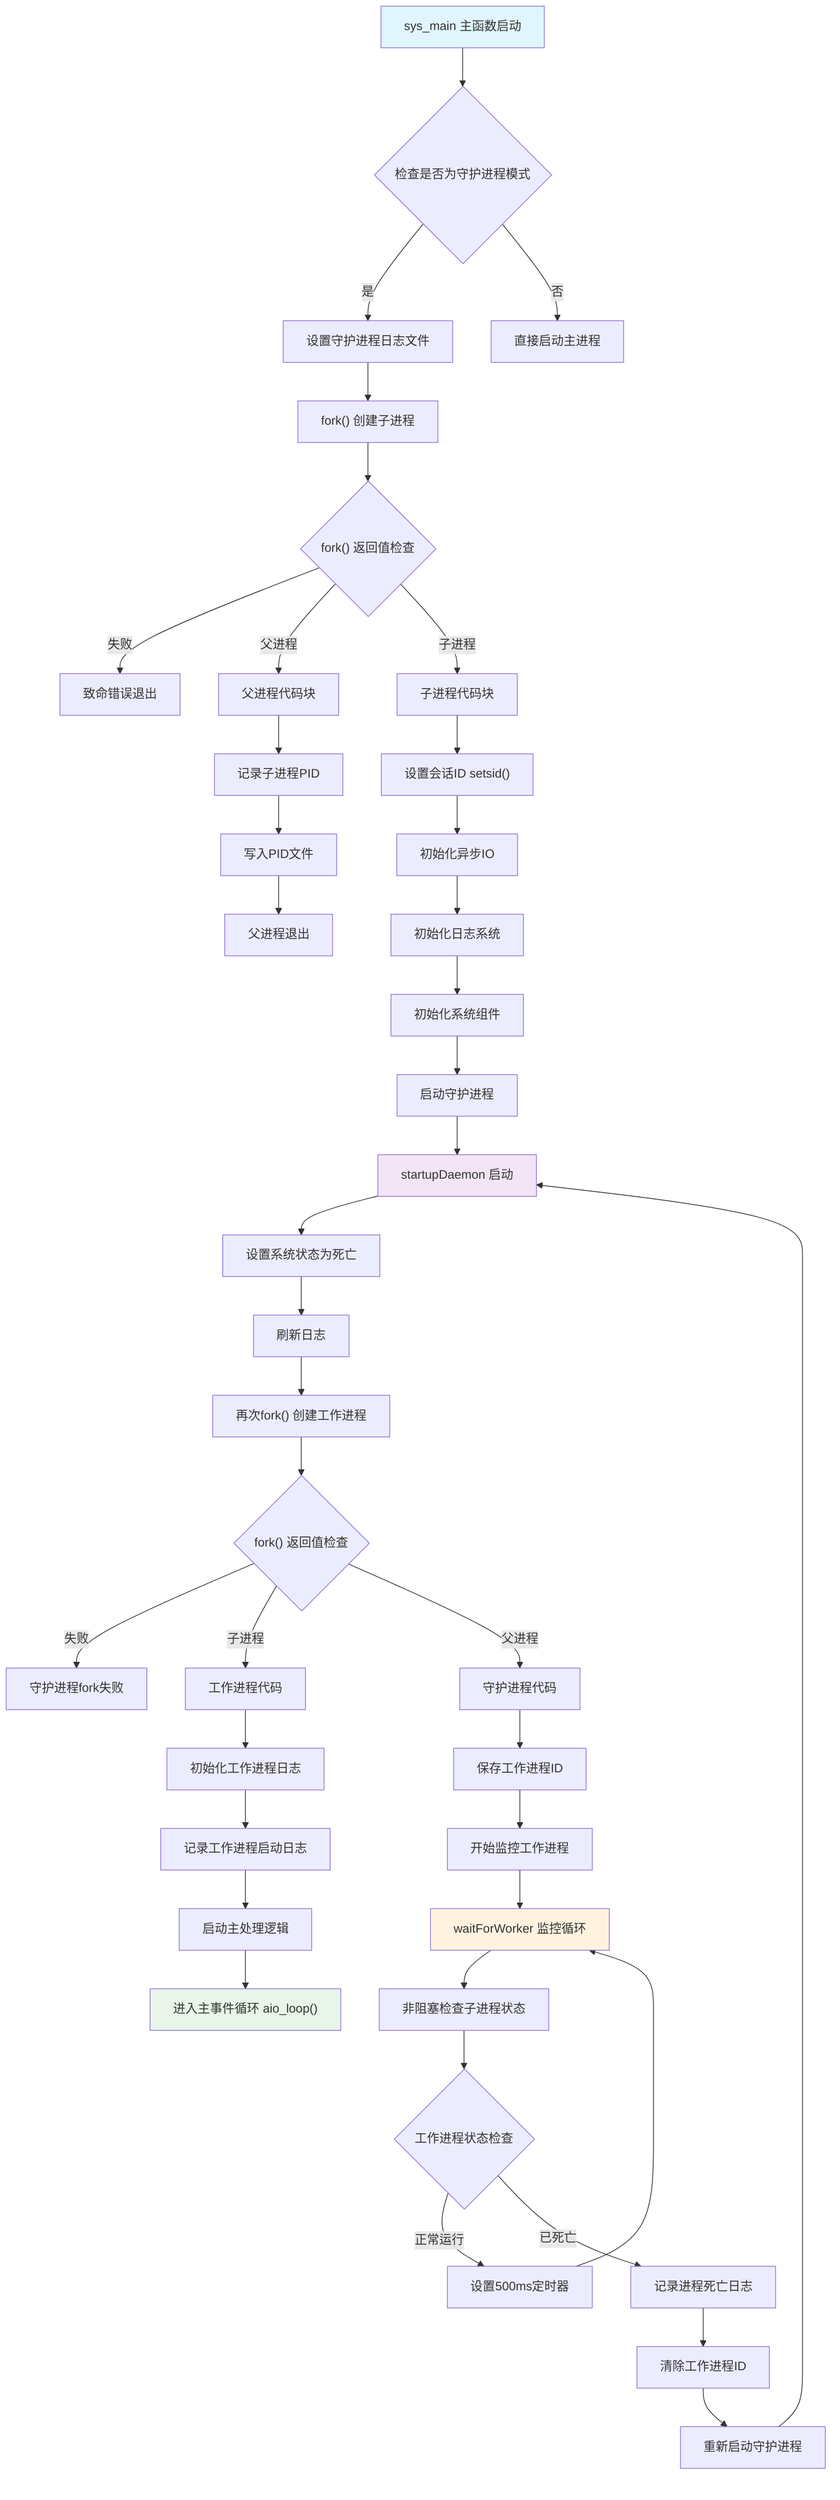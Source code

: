 graph TD
    A["sys_main 主函数启动"] --> B{"检查是否为守护进程模式"}
    B -->|是| C["设置守护进程日志文件"]
    B -->|否| O["直接启动主进程"]
    
    C --> D["fork() 创建子进程"]
    D --> E{"fork() 返回值检查"}
    E -->|失败| F["致命错误退出"]
    E -->|父进程| G["父进程代码块"]
    E -->|子进程| H["子进程代码块"]
    
    G --> I["记录子进程PID"]
    I --> J["写入PID文件"]
    J --> K["父进程退出"]
    
    H --> L["设置会话ID setsid()"]
    L --> M["初始化异步IO"]
    M --> N["初始化日志系统"]
    N --> P["初始化系统组件"]
    P --> Q["启动守护进程"]
    
    Q --> R["startupDaemon 启动"]
    R --> S["设置系统状态为死亡"]
    S --> T["刷新日志"]
    T --> U["再次fork() 创建工作进程"]
    
    U --> V{"fork() 返回值检查"}
    V -->|失败| W["守护进程fork失败"]
    V -->|子进程| X["工作进程代码"]
    V -->|父进程| Y["守护进程代码"]
    
    X --> Z["初始化工作进程日志"]
    Z --> AA["记录工作进程启动日志"]
    AA --> BB["启动主处理逻辑"]
    
    Y --> CC["保存工作进程ID"]
    CC --> DD["开始监控工作进程"]
    
    DD --> EE["waitForWorker 监控循环"]
    EE --> FF["非阻塞检查子进程状态"]
    FF --> GG{"工作进程状态检查"}
    GG -->|正常运行| HH["设置500ms定时器"]
    GG -->|已死亡| II["记录进程死亡日志"]
    
    HH --> EE
    II --> JJ["清除工作进程ID"]
    JJ --> KK["重新启动守护进程"]
    KK --> R
    
    BB --> LL["进入主事件循环 aio_loop()"]
    
    style A fill:#e1f5fe
    style R fill:#f3e5f5
    style EE fill:#fff3e0
    style LL fill:#e8f5e8